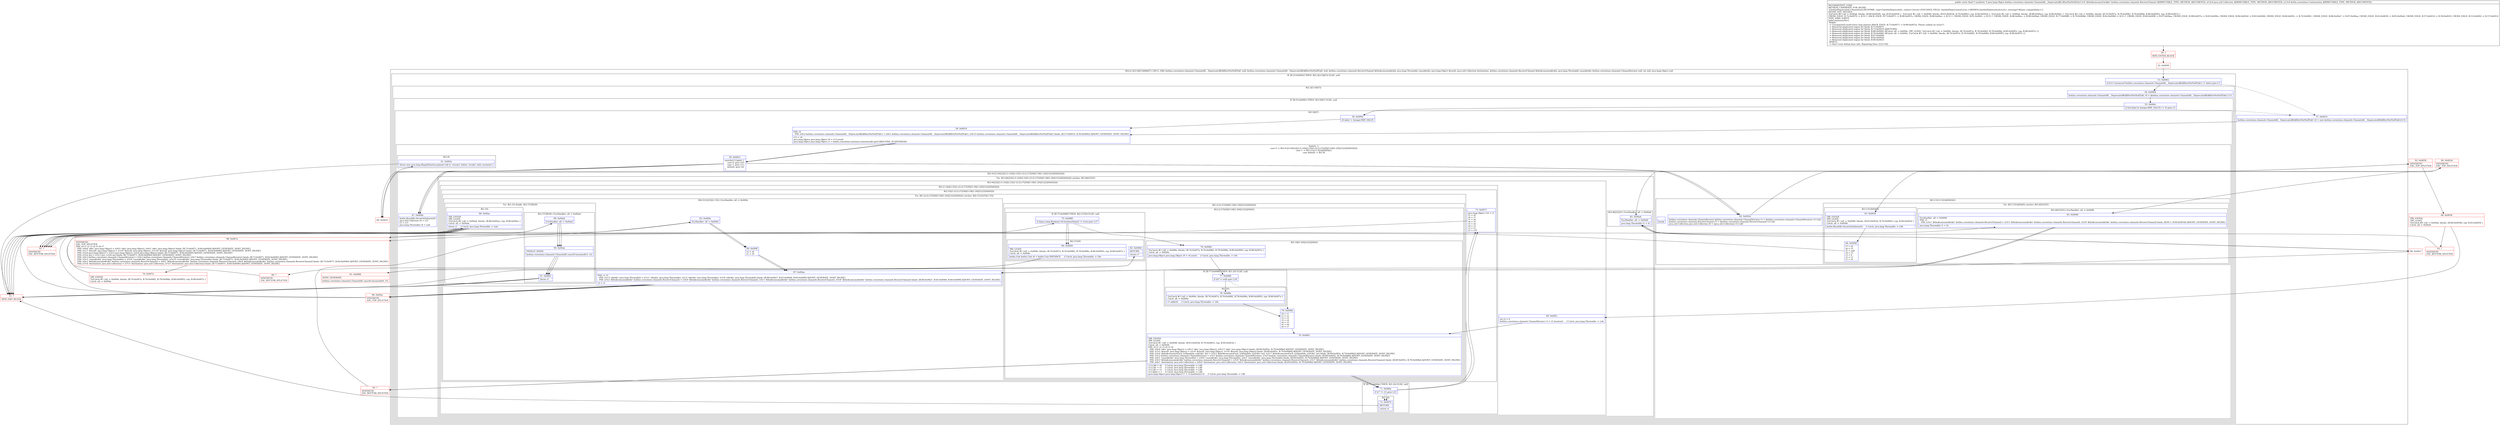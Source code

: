 digraph "CFG forkotlinx.coroutines.channels.ChannelsKt__DeprecatedKt.filterNotNullTo(Lkotlinx\/coroutines\/channels\/ReceiveChannel;Ljava\/util\/Collection;Lkotlin\/coroutines\/Continuation;)Ljava\/lang\/Object;" {
subgraph cluster_Region_1316585898 {
label = "R(4:(2:3|(3:5|6|7))|48|6|7) | DECL_VAR: kotlinx.coroutines.channels.ChannelsKt__DeprecatedKt$filterNotNullTo$1 null, kotlinx.coroutines.channels.ChannelsKt__DeprecatedKt$filterNotNullTo$1 null, kotlinx.coroutines.channels.ReceiveChannel $this$consume$iv$iv, java.lang.Throwable cause$iv$iv, java.lang.Object $result, java.util.Collection destination, kotlinx.coroutines.channels.ReceiveChannel $this$consume$iv$iv, java.lang.Throwable cause$iv$iv, kotlinx.coroutines.channels.ChannelIterator null, int null, java.lang.Object null\l";
node [shape=record,color=blue];
subgraph cluster_IfRegion_1330732410 {
label = "IF [B:53:0x0002] THEN: R(2:3|(3:5|6|7)) ELSE: null";
node [shape=record,color=blue];
Node_53 [shape=record,label="{53\:\ 0x0002|if ((r13 instanceof kotlinx.coroutines.channels.ChannelsKt__DeprecatedKt$filterNotNullTo$1) != false) goto L3\l}"];
subgraph cluster_Region_417554045 {
label = "R(2:3|(3:5|6|7))";
node [shape=record,color=blue];
Node_54 [shape=record,label="{54\:\ 0x0004|kotlinx.coroutines.channels.ChannelsKt__DeprecatedKt$filterNotNullTo$1 r0 = (kotlinx.coroutines.channels.ChannelsKt__DeprecatedKt$filterNotNullTo$1) r13\l}"];
subgraph cluster_IfRegion_656547445 {
label = "IF [B:55:0x000c] THEN: R(3:5|6|7) ELSE: null";
node [shape=record,color=blue];
Node_55 [shape=record,label="{55\:\ 0x000c|if ((r0.label & Integer.MIN_VALUE) != 0) goto L5\l}"];
subgraph cluster_Region_128782124 {
label = "R(3:5|6|7)";
node [shape=record,color=blue];
Node_56 [shape=record,label="{56\:\ 0x000e|r0.label \-= Integer.MIN_VALUE\l}"];
Node_58 [shape=record,label="{58\:\ 0x0019|PHI: r0 \l  PHI: (r0v2 kotlinx.coroutines.channels.ChannelsKt__DeprecatedKt$filterNotNullTo$1) = (r0v1 kotlinx.coroutines.channels.ChannelsKt__DeprecatedKt$filterNotNullTo$1), (r0v15 kotlinx.coroutines.channels.ChannelsKt__DeprecatedKt$filterNotNullTo$1) binds: [B:57:0x0014, B:56:0x000e] A[DONT_GENERATE, DONT_INLINE]\l|r13 = r0\ljava.lang.Object java.lang.Object r0 = r13.result\ljava.lang.Object java.lang.Object r1 = kotlin.coroutines.intrinsics.IntrinsicsKt.getCOROUTINE_SUSPENDED()\l}"];
subgraph cluster_SwitchRegion_924814654 {
label = "Switch: 3
 case 0 -> R(2:41|(3:44|22|(2:(1:24)|(2:25|(1:(2:(2:27|29)|(5:18|(1:20)|21|22|(0)(0))))))))
 case 1 -> R(3:11|(3:13|14|(0)(0))|1)
 case default -> R(1:9)";
node [shape=record,color=blue];
Node_59 [shape=record,label="{59\:\ 0x0022|switch(r13.label) \{\l    case 0: goto L41;\l    case 1: goto L11;\l    default: goto L8;\l\}\l}"];
subgraph cluster_Region_83602765 {
label = "R(2:41|(3:44|22|(2:(1:24)|(2:25|(1:(2:(2:27|29)|(5:18|(1:20)|21|22|(0)(0))))))))";
node [shape=record,color=blue];
Node_67 [shape=record,label="{67\:\ 0x004b|kotlin.ResultKt.throwOnFailure(r0)\ljava.util.Collection r6 = r12\lr5 = r11\ljava.lang.Throwable r4 = null\l}"];
subgraph cluster_TryCatchRegion_219270301 {
label = "Try: R(3:44|22|(2:(1:24)|(2:25|(1:(2:(2:27|29)|(5:18|(1:20)|21|22|(0)(0))))))) catches: R(3:46|33|35)";
node [shape=record,color=blue];
subgraph cluster_Region_896089766 {
label = "R(3:44|22|(2:(1:24)|(2:25|(1:(2:(2:27|29)|(5:18|(1:20)|21|22|(0)(0)))))))";
node [shape=record,color=blue];
Node_69 [shape=record,label="{69\:\ 0x005c|int r2 = 0\lkotlinx.coroutines.channels.ChannelIterator r3 = r5.iterator()     \/\/ Catch: java.lang.Throwable \-\> La6\l}"];
Node_70 [shape=record,label="{70\:\ 0x0061|TRY_ENTER\lTRY_LEAVE\lTryCatch #1 \{all \-\> 0x0048, blocks: (B:63:0x003d, B:70:0x0061), top: B:94:0x003d \}\lCatch: all \-\> 0x0048\lPHI: r0 r1 r2 r3 r4 r5 r6 \l  PHI: (r0v4 'e$iv' java.lang.Object) = (r0v3 'e$iv' java.lang.Object), (r0v13 'e$iv' java.lang.Object) binds: [B:69:0x005c, B:79:0x008d] A[DONT_GENERATE, DONT_INLINE]\l  PHI: (r1v5 '$result' java.lang.Object) = (r1v0 '$result' java.lang.Object), (r1v9 '$result' java.lang.Object) binds: [B:69:0x005c, B:79:0x008d] A[DONT_GENERATE, DONT_INLINE]\l  PHI: (r2v4 '$this$consumeEach_u24lambda_u2d1$iv' int) = (r2v2 '$this$consumeEach_u24lambda_u2d1$iv' int), (r2v7 '$this$consumeEach_u24lambda_u2d1$iv' int) binds: [B:69:0x005c, B:79:0x008d] A[DONT_GENERATE, DONT_INLINE]\l  PHI: (r3v2 kotlinx.coroutines.channels.ChannelIterator) = (r3v1 kotlinx.coroutines.channels.ChannelIterator), (r3v5 kotlinx.coroutines.channels.ChannelIterator) binds: [B:69:0x005c, B:79:0x008d] A[DONT_GENERATE, DONT_INLINE]\l  PHI: (r4v1 'cause$iv$iv' java.lang.Throwable) = (r4v0 'cause$iv$iv' java.lang.Throwable), (r4v5 'cause$iv$iv' java.lang.Throwable) binds: [B:69:0x005c, B:79:0x008d] A[DONT_GENERATE, DONT_INLINE]\l  PHI: (r5v3 '$this$consume$iv$iv' kotlinx.coroutines.channels.ReceiveChannel) = (r5v0 '$this$consume$iv$iv' kotlinx.coroutines.channels.ReceiveChannel), (r5v7 '$this$consume$iv$iv' kotlinx.coroutines.channels.ReceiveChannel) binds: [B:69:0x005c, B:79:0x008d] A[DONT_GENERATE, DONT_INLINE]\l  PHI: (r6v1 'destination' java.util.Collection) = (r6v0 'destination' java.util.Collection), (r6v5 'destination' java.util.Collection) binds: [B:69:0x005c, B:79:0x008d] A[DONT_GENERATE, DONT_INLINE]\l|r13.L$0 = r6     \/\/ Catch: java.lang.Throwable \-\> L48\lr13.L$1 = r5     \/\/ Catch: java.lang.Throwable \-\> L48\lr13.L$2 = r3     \/\/ Catch: java.lang.Throwable \-\> L48\lr13.label = 1     \/\/ Catch: java.lang.Throwable \-\> L48\ljava.lang.Object java.lang.Object r7 = r3.hasNext(r13)     \/\/ Catch: java.lang.Throwable \-\> L48\l}"];
subgraph cluster_Region_834865979 {
label = "R(2:(1:24)|(2:25|(1:(2:(2:27|29)|(5:18|(1:20)|21|22|(0)(0))))))";
node [shape=record,color=blue];
subgraph cluster_IfRegion_2083464437 {
label = "IF [B:71:0x006e] THEN: R(1:24) ELSE: null";
node [shape=record,color=blue];
Node_71 [shape=record,label="{71\:\ 0x006e|if (r7 != r1) goto L25\l}"];
subgraph cluster_Region_1751725264 {
label = "R(1:24)";
node [shape=record,color=blue];
Node_72 [shape=record,label="{72\:\ 0x0070|RETURN\l|return r1\l}"];
}
}
subgraph cluster_Region_1872602096 {
label = "R(2:25|(1:(2:(2:27|29)|(5:18|(1:20)|21|22|(0)(0)))))";
node [shape=record,color=blue];
Node_73 [shape=record,label="{73\:\ 0x0071|java.lang.Object r10 = r1\lr1 = r0\lr0 = r7\lr7 = r6\lr6 = r5\lr5 = r4\lr4 = r3\lr3 = r2\lr2 = r10\l}"];
subgraph cluster_TryCatchRegion_1950100212 {
label = "Try: R(1:(2:(2:27|29)|(5:18|(1:20)|21|22|(0)(0)))) catches: R(4:31|32|33|(1:35))";
node [shape=record,color=blue];
subgraph cluster_Region_1138381744 {
label = "R(1:(2:(2:27|29)|(5:18|(1:20)|21|22|(0)(0))))";
node [shape=record,color=blue];
subgraph cluster_Region_1085020786 {
label = "R(2:(2:27|29)|(5:18|(1:20)|21|22|(0)(0)))";
node [shape=record,color=blue];
subgraph cluster_IfRegion_669499886 {
label = "IF [B:75:0x0080] THEN: R(2:27|29) ELSE: null";
node [shape=record,color=blue];
Node_75 [shape=record,label="{75\:\ 0x0080|if (((java.lang.Boolean) r0).booleanValue() != true) goto L27\l}"];
subgraph cluster_Region_679750200 {
label = "R(2:27|29)";
node [shape=record,color=blue];
Node_80 [shape=record,label="{80\:\ 0x0095|TRY_LEAVE\lTryCatch #3 \{all \-\> 0x009e, blocks: (B:74:0x007a, B:76:0x0082, B:78:0x008a, B:80:0x0095), top: B:98:0x007a \}\lCatch: all \-\> 0x009e\l|kotlin.Unit kotlin.Unit r0 = kotlin.Unit.INSTANCE     \/\/ Catch: java.lang.Throwable \-\> L9e\l}"];
Node_82 [shape=record,label="{82\:\ 0x009d|RETURN\l|return r7\l}"];
}
}
subgraph cluster_Region_939232960 {
label = "R(5:18|(1:20)|21|22|(0)(0))";
node [shape=record,color=blue];
Node_76 [shape=record,label="{76\:\ 0x0082|TryCatch #3 \{all \-\> 0x009e, blocks: (B:74:0x007a, B:76:0x0082, B:78:0x008a, B:80:0x0095), top: B:98:0x007a \}\lCatch: all \-\> 0x009e\l|java.lang.Object java.lang.Object r0 = r4.next()     \/\/ Catch: java.lang.Throwable \-\> L9e\l}"];
subgraph cluster_IfRegion_270664455 {
label = "IF [B:77:0x0088] THEN: R(1:20) ELSE: null";
node [shape=record,color=blue];
Node_77 [shape=record,label="{77\:\ 0x0088|if (r0 != null) goto L20\l}"];
subgraph cluster_Region_2055826463 {
label = "R(1:20)";
node [shape=record,color=blue];
Node_78 [shape=record,label="{78\:\ 0x008a|TryCatch #3 \{all \-\> 0x009e, blocks: (B:74:0x007a, B:76:0x0082, B:78:0x008a, B:80:0x0095), top: B:98:0x007a \}\lCatch: all \-\> 0x009e\l|r7.add(r0)     \/\/ Catch: java.lang.Throwable \-\> L9e\l}"];
}
}
Node_79 [shape=record,label="{79\:\ 0x008d|r0 = r1\lr1 = r2\lr2 = r3\lr3 = r4\lr4 = r5\lr5 = r6\lr6 = r7\l}"];
Node_70 [shape=record,label="{70\:\ 0x0061|TRY_ENTER\lTRY_LEAVE\lTryCatch #1 \{all \-\> 0x0048, blocks: (B:63:0x003d, B:70:0x0061), top: B:94:0x003d \}\lCatch: all \-\> 0x0048\lPHI: r0 r1 r2 r3 r4 r5 r6 \l  PHI: (r0v4 'e$iv' java.lang.Object) = (r0v3 'e$iv' java.lang.Object), (r0v13 'e$iv' java.lang.Object) binds: [B:69:0x005c, B:79:0x008d] A[DONT_GENERATE, DONT_INLINE]\l  PHI: (r1v5 '$result' java.lang.Object) = (r1v0 '$result' java.lang.Object), (r1v9 '$result' java.lang.Object) binds: [B:69:0x005c, B:79:0x008d] A[DONT_GENERATE, DONT_INLINE]\l  PHI: (r2v4 '$this$consumeEach_u24lambda_u2d1$iv' int) = (r2v2 '$this$consumeEach_u24lambda_u2d1$iv' int), (r2v7 '$this$consumeEach_u24lambda_u2d1$iv' int) binds: [B:69:0x005c, B:79:0x008d] A[DONT_GENERATE, DONT_INLINE]\l  PHI: (r3v2 kotlinx.coroutines.channels.ChannelIterator) = (r3v1 kotlinx.coroutines.channels.ChannelIterator), (r3v5 kotlinx.coroutines.channels.ChannelIterator) binds: [B:69:0x005c, B:79:0x008d] A[DONT_GENERATE, DONT_INLINE]\l  PHI: (r4v1 'cause$iv$iv' java.lang.Throwable) = (r4v0 'cause$iv$iv' java.lang.Throwable), (r4v5 'cause$iv$iv' java.lang.Throwable) binds: [B:69:0x005c, B:79:0x008d] A[DONT_GENERATE, DONT_INLINE]\l  PHI: (r5v3 '$this$consume$iv$iv' kotlinx.coroutines.channels.ReceiveChannel) = (r5v0 '$this$consume$iv$iv' kotlinx.coroutines.channels.ReceiveChannel), (r5v7 '$this$consume$iv$iv' kotlinx.coroutines.channels.ReceiveChannel) binds: [B:69:0x005c, B:79:0x008d] A[DONT_GENERATE, DONT_INLINE]\l  PHI: (r6v1 'destination' java.util.Collection) = (r6v0 'destination' java.util.Collection), (r6v5 'destination' java.util.Collection) binds: [B:69:0x005c, B:79:0x008d] A[DONT_GENERATE, DONT_INLINE]\l|r13.L$0 = r6     \/\/ Catch: java.lang.Throwable \-\> L48\lr13.L$1 = r5     \/\/ Catch: java.lang.Throwable \-\> L48\lr13.L$2 = r3     \/\/ Catch: java.lang.Throwable \-\> L48\lr13.label = 1     \/\/ Catch: java.lang.Throwable \-\> L48\ljava.lang.Object java.lang.Object r7 = r3.hasNext(r13)     \/\/ Catch: java.lang.Throwable \-\> L48\l}"];
subgraph cluster_IfRegion_1905811586 {
label = "IF [B:71:0x006e] THEN: R(0) ELSE: R(0)";
node [shape=record,color=blue];
Node_71 [shape=record,label="{71\:\ 0x006e|if (r7 != r1) goto L25\l}"];
subgraph cluster_Region_1772047247 {
label = "R(0)";
node [shape=record,color=blue];
}
subgraph cluster_Region_2095163330 {
label = "R(0)";
node [shape=record,color=blue];
}
}
}
}
}
subgraph cluster_Region_1875362588 {
label = "R(4:31|32|33|(1:35)) | ExcHandler: all \-\> 0x009e\l";
node [shape=record,color=blue];
Node_83 [shape=record,label="{83\:\ 0x009e|ExcHandler: all \-\> 0x009e\l}"];
Node_84 [shape=record,label="{84\:\ 0x009f|r5 = r6\lr1 = r0\l}"];
Node_87 [shape=record,label="{87\:\ 0x00aa|PHI: r1 r5 \l  PHI: (r1v3 'e$iv$iv' java.lang.Throwable) = (r1v1 'e$iv$iv' java.lang.Throwable), (r1v2 'e$iv$iv' java.lang.Throwable), (r1v8 'e$iv$iv' java.lang.Throwable) binds: [B:86:0x00a7, B:65:0x0048, B:84:0x009f] A[DONT_GENERATE, DONT_INLINE]\l  PHI: (r5v2 '$this$consume$iv$iv' kotlinx.coroutines.channels.ReceiveChannel) = (r5v0 '$this$consume$iv$iv' kotlinx.coroutines.channels.ReceiveChannel), (r5v1 '$this$consume$iv$iv' kotlinx.coroutines.channels.ReceiveChannel), (r5v6 '$this$consume$iv$iv' kotlinx.coroutines.channels.ReceiveChannel) binds: [B:86:0x00a7, B:65:0x0048, B:84:0x009f] A[DONT_GENERATE, DONT_INLINE]\l|r2 = r1\l}"];
subgraph cluster_TryCatchRegion_1840725053 {
label = "Try: R(1:35) finally: R(3:37|38|39)";
node [shape=record,color=blue];
subgraph cluster_Region_1298711667 {
label = "R(1:35)";
node [shape=record,color=blue];
Node_88 [shape=record,label="{88\:\ 0x00ac|TRY_ENTER\lTRY_LEAVE\lTryCatch #2 \{all \-\> 0x00ad, blocks: (B:88:0x00ac), top: B:96:0x00ac \}\lCatch: all \-\> 0x00ad\l|throw r1     \/\/ Catch: java.lang.Throwable \-\> Lad\l}"];
}
subgraph cluster_Region_2039138614 {
label = "R(3:37|38|39) | ExcHandler: all \-\> 0x00ad\l";
node [shape=record,color=blue];
Node_89 [shape=record,label="{89\:\ 0x00ad|ExcHandler: all \-\> 0x00ad\l}"];
Node_90 [shape=record,label="{90\:\ 0x00ae|FINALLY_INSNS\l|kotlinx.coroutines.channels.ChannelsKt.cancelConsumed(r5, r2)\l}"];
Node_91 [shape=record,label="{91\:\ 0x00b1|throw r1\l}"];
}
}
}
}
}
}
}
subgraph cluster_Region_1783257757 {
label = "R(3:46|33|35) | ExcHandler: all \-\> 0x00a6\l";
node [shape=record,color=blue];
Node_85 [shape=record,label="{85\:\ 0x00a6|ExcHandler: all \-\> 0x00a6\l|java.lang.Throwable r1 = th\l}"];
Node_87 [shape=record,label="{87\:\ 0x00aa|PHI: r1 r5 \l  PHI: (r1v3 'e$iv$iv' java.lang.Throwable) = (r1v1 'e$iv$iv' java.lang.Throwable), (r1v2 'e$iv$iv' java.lang.Throwable), (r1v8 'e$iv$iv' java.lang.Throwable) binds: [B:86:0x00a7, B:65:0x0048, B:84:0x009f] A[DONT_GENERATE, DONT_INLINE]\l  PHI: (r5v2 '$this$consume$iv$iv' kotlinx.coroutines.channels.ReceiveChannel) = (r5v0 '$this$consume$iv$iv' kotlinx.coroutines.channels.ReceiveChannel), (r5v1 '$this$consume$iv$iv' kotlinx.coroutines.channels.ReceiveChannel), (r5v6 '$this$consume$iv$iv' kotlinx.coroutines.channels.ReceiveChannel) binds: [B:86:0x00a7, B:65:0x0048, B:84:0x009f] A[DONT_GENERATE, DONT_INLINE]\l|r2 = r1\l}"];
Node_88 [shape=record,label="{88\:\ 0x00ac|TRY_ENTER\lTRY_LEAVE\lTryCatch #2 \{all \-\> 0x00ad, blocks: (B:88:0x00ac), top: B:96:0x00ac \}\lCatch: all \-\> 0x00ad\l|throw r1     \/\/ Catch: java.lang.Throwable \-\> Lad\l}"];
}
}
}
subgraph cluster_Region_1488991100 {
label = "R(3:11|(3:13|14|(0)(0))|1)";
node [shape=record,color=blue];
Node_62 [shape=record,label="{62\:\ 0x002d|kotlinx.coroutines.channels.ChannelIterator kotlinx.coroutines.channels.ChannelIterator r3 = (kotlinx.coroutines.channels.ChannelIterator) r13.L$2\lkotlinx.coroutines.channels.ReceiveChannel r5 = (kotlinx.coroutines.channels.ReceiveChannel) r13.L$1\ljava.util.Collection java.util.Collection r6 = (java.util.Collection) r13.L$0\l}"];
subgraph cluster_TryCatchRegion_1580739938 {
label = "Try: R(3:13|14|(0)(0)) catches: R(3:40|33|35)";
node [shape=record,color=blue];
subgraph cluster_Region_1568224637 {
label = "R(3:13|14|(0)(0))";
node [shape=record,color=blue];
Node_63 [shape=record,label="{63\:\ 0x003d|TRY_ENTER\lTRY_LEAVE\lTryCatch #1 \{all \-\> 0x0048, blocks: (B:63:0x003d, B:70:0x0061), top: B:94:0x003d \}\lCatch: all \-\> 0x0048\l|kotlin.ResultKt.throwOnFailure(r0)     \/\/ Catch: java.lang.Throwable \-\> L48\l}"];
Node_64 [shape=record,label="{64\:\ 0x0040|r7 = r6\lr6 = r5\lr5 = null\lr4 = r3\lr3 = 0\lr2 = r1\lr1 = r0\l}"];
subgraph cluster_IfRegion_635921601 {
label = "IF [B:75:0x0080] THEN: R(0) ELSE: R(0)";
node [shape=record,color=blue];
Node_75 [shape=record,label="{75\:\ 0x0080|if (((java.lang.Boolean) r0).booleanValue() != true) goto L27\l}"];
subgraph cluster_Region_798379728 {
label = "R(0)";
node [shape=record,color=blue];
}
subgraph cluster_Region_2064959947 {
label = "R(0)";
node [shape=record,color=blue];
}
}
}
subgraph cluster_Region_1269050544 {
label = "R(3:40|33|35) | ExcHandler: all \-\> 0x0048\l";
node [shape=record,color=blue];
Node_65 [shape=record,label="{65\:\ 0x0048|ExcHandler: all \-\> 0x0048\lPHI: r5 \l  PHI: (r5v1 '$this$consume$iv$iv' kotlinx.coroutines.channels.ReceiveChannel) = (r5v3 '$this$consume$iv$iv' kotlinx.coroutines.channels.ReceiveChannel), (r5v9 '$this$consume$iv$iv' kotlinx.coroutines.channels.ReceiveChannel) binds: [B:95:?, B:94:0x003d] A[DONT_GENERATE, DONT_INLINE]\l|java.lang.Throwable r1 = th\l}"];
Node_87 [shape=record,label="{87\:\ 0x00aa|PHI: r1 r5 \l  PHI: (r1v3 'e$iv$iv' java.lang.Throwable) = (r1v1 'e$iv$iv' java.lang.Throwable), (r1v2 'e$iv$iv' java.lang.Throwable), (r1v8 'e$iv$iv' java.lang.Throwable) binds: [B:86:0x00a7, B:65:0x0048, B:84:0x009f] A[DONT_GENERATE, DONT_INLINE]\l  PHI: (r5v2 '$this$consume$iv$iv' kotlinx.coroutines.channels.ReceiveChannel) = (r5v0 '$this$consume$iv$iv' kotlinx.coroutines.channels.ReceiveChannel), (r5v1 '$this$consume$iv$iv' kotlinx.coroutines.channels.ReceiveChannel), (r5v6 '$this$consume$iv$iv' kotlinx.coroutines.channels.ReceiveChannel) binds: [B:86:0x00a7, B:65:0x0048, B:84:0x009f] A[DONT_GENERATE, DONT_INLINE]\l|r2 = r1\l}"];
Node_88 [shape=record,label="{88\:\ 0x00ac|TRY_ENTER\lTRY_LEAVE\lTryCatch #2 \{all \-\> 0x00ad, blocks: (B:88:0x00ac), top: B:96:0x00ac \}\lCatch: all \-\> 0x00ad\l|throw r1     \/\/ Catch: java.lang.Throwable \-\> Lad\l}"];
}
}
Node_InsnContainer_1892991366 [shape=record,label="{|break\l}"];
}
subgraph cluster_Region_1863885251 {
label = "R(1:9)";
node [shape=record,color=blue];
Node_61 [shape=record,label="{61\:\ 0x002c|throw new java.lang.IllegalStateException(\"call to 'resume' before 'invoke' with coroutine\")\l}"];
}
}
}
}
}
}
Node_57 [shape=record,label="{57\:\ 0x0014|kotlinx.coroutines.channels.ChannelsKt__DeprecatedKt$filterNotNullTo$1 r0 = new kotlinx.coroutines.channels.ChannelsKt__DeprecatedKt$filterNotNullTo$1(r13)\l}"];
Node_58 [shape=record,label="{58\:\ 0x0019|PHI: r0 \l  PHI: (r0v2 kotlinx.coroutines.channels.ChannelsKt__DeprecatedKt$filterNotNullTo$1) = (r0v1 kotlinx.coroutines.channels.ChannelsKt__DeprecatedKt$filterNotNullTo$1), (r0v15 kotlinx.coroutines.channels.ChannelsKt__DeprecatedKt$filterNotNullTo$1) binds: [B:57:0x0014, B:56:0x000e] A[DONT_GENERATE, DONT_INLINE]\l|r13 = r0\ljava.lang.Object java.lang.Object r0 = r13.result\ljava.lang.Object java.lang.Object r1 = kotlin.coroutines.intrinsics.IntrinsicsKt.getCOROUTINE_SUSPENDED()\l}"];
subgraph cluster_SwitchRegion_335356711 {
label = "Switch: 0";
node [shape=record,color=blue];
Node_59 [shape=record,label="{59\:\ 0x0022|switch(r13.label) \{\l    case 0: goto L41;\l    case 1: goto L11;\l    default: goto L8;\l\}\l}"];
}
}
subgraph cluster_Region_1269050544 {
label = "R(3:40|33|35) | ExcHandler: all \-\> 0x0048\l";
node [shape=record,color=blue];
Node_65 [shape=record,label="{65\:\ 0x0048|ExcHandler: all \-\> 0x0048\lPHI: r5 \l  PHI: (r5v1 '$this$consume$iv$iv' kotlinx.coroutines.channels.ReceiveChannel) = (r5v3 '$this$consume$iv$iv' kotlinx.coroutines.channels.ReceiveChannel), (r5v9 '$this$consume$iv$iv' kotlinx.coroutines.channels.ReceiveChannel) binds: [B:95:?, B:94:0x003d] A[DONT_GENERATE, DONT_INLINE]\l|java.lang.Throwable r1 = th\l}"];
Node_87 [shape=record,label="{87\:\ 0x00aa|PHI: r1 r5 \l  PHI: (r1v3 'e$iv$iv' java.lang.Throwable) = (r1v1 'e$iv$iv' java.lang.Throwable), (r1v2 'e$iv$iv' java.lang.Throwable), (r1v8 'e$iv$iv' java.lang.Throwable) binds: [B:86:0x00a7, B:65:0x0048, B:84:0x009f] A[DONT_GENERATE, DONT_INLINE]\l  PHI: (r5v2 '$this$consume$iv$iv' kotlinx.coroutines.channels.ReceiveChannel) = (r5v0 '$this$consume$iv$iv' kotlinx.coroutines.channels.ReceiveChannel), (r5v1 '$this$consume$iv$iv' kotlinx.coroutines.channels.ReceiveChannel), (r5v6 '$this$consume$iv$iv' kotlinx.coroutines.channels.ReceiveChannel) binds: [B:86:0x00a7, B:65:0x0048, B:84:0x009f] A[DONT_GENERATE, DONT_INLINE]\l|r2 = r1\l}"];
Node_88 [shape=record,label="{88\:\ 0x00ac|TRY_ENTER\lTRY_LEAVE\lTryCatch #2 \{all \-\> 0x00ad, blocks: (B:88:0x00ac), top: B:96:0x00ac \}\lCatch: all \-\> 0x00ad\l|throw r1     \/\/ Catch: java.lang.Throwable \-\> Lad\l}"];
}
subgraph cluster_Region_1783257757 {
label = "R(3:46|33|35) | ExcHandler: all \-\> 0x00a6\l";
node [shape=record,color=blue];
Node_85 [shape=record,label="{85\:\ 0x00a6|ExcHandler: all \-\> 0x00a6\l|java.lang.Throwable r1 = th\l}"];
Node_87 [shape=record,label="{87\:\ 0x00aa|PHI: r1 r5 \l  PHI: (r1v3 'e$iv$iv' java.lang.Throwable) = (r1v1 'e$iv$iv' java.lang.Throwable), (r1v2 'e$iv$iv' java.lang.Throwable), (r1v8 'e$iv$iv' java.lang.Throwable) binds: [B:86:0x00a7, B:65:0x0048, B:84:0x009f] A[DONT_GENERATE, DONT_INLINE]\l  PHI: (r5v2 '$this$consume$iv$iv' kotlinx.coroutines.channels.ReceiveChannel) = (r5v0 '$this$consume$iv$iv' kotlinx.coroutines.channels.ReceiveChannel), (r5v1 '$this$consume$iv$iv' kotlinx.coroutines.channels.ReceiveChannel), (r5v6 '$this$consume$iv$iv' kotlinx.coroutines.channels.ReceiveChannel) binds: [B:86:0x00a7, B:65:0x0048, B:84:0x009f] A[DONT_GENERATE, DONT_INLINE]\l|r2 = r1\l}"];
Node_88 [shape=record,label="{88\:\ 0x00ac|TRY_ENTER\lTRY_LEAVE\lTryCatch #2 \{all \-\> 0x00ad, blocks: (B:88:0x00ac), top: B:96:0x00ac \}\lCatch: all \-\> 0x00ad\l|throw r1     \/\/ Catch: java.lang.Throwable \-\> Lad\l}"];
}
subgraph cluster_Region_1875362588 {
label = "R(4:31|32|33|(1:35)) | ExcHandler: all \-\> 0x009e\l";
node [shape=record,color=blue];
Node_83 [shape=record,label="{83\:\ 0x009e|ExcHandler: all \-\> 0x009e\l}"];
Node_84 [shape=record,label="{84\:\ 0x009f|r5 = r6\lr1 = r0\l}"];
Node_87 [shape=record,label="{87\:\ 0x00aa|PHI: r1 r5 \l  PHI: (r1v3 'e$iv$iv' java.lang.Throwable) = (r1v1 'e$iv$iv' java.lang.Throwable), (r1v2 'e$iv$iv' java.lang.Throwable), (r1v8 'e$iv$iv' java.lang.Throwable) binds: [B:86:0x00a7, B:65:0x0048, B:84:0x009f] A[DONT_GENERATE, DONT_INLINE]\l  PHI: (r5v2 '$this$consume$iv$iv' kotlinx.coroutines.channels.ReceiveChannel) = (r5v0 '$this$consume$iv$iv' kotlinx.coroutines.channels.ReceiveChannel), (r5v1 '$this$consume$iv$iv' kotlinx.coroutines.channels.ReceiveChannel), (r5v6 '$this$consume$iv$iv' kotlinx.coroutines.channels.ReceiveChannel) binds: [B:86:0x00a7, B:65:0x0048, B:84:0x009f] A[DONT_GENERATE, DONT_INLINE]\l|r2 = r1\l}"];
subgraph cluster_TryCatchRegion_1840725053 {
label = "Try: R(1:35) finally: R(3:37|38|39)";
node [shape=record,color=blue];
subgraph cluster_Region_1298711667 {
label = "R(1:35)";
node [shape=record,color=blue];
Node_88 [shape=record,label="{88\:\ 0x00ac|TRY_ENTER\lTRY_LEAVE\lTryCatch #2 \{all \-\> 0x00ad, blocks: (B:88:0x00ac), top: B:96:0x00ac \}\lCatch: all \-\> 0x00ad\l|throw r1     \/\/ Catch: java.lang.Throwable \-\> Lad\l}"];
}
subgraph cluster_Region_2039138614 {
label = "R(3:37|38|39) | ExcHandler: all \-\> 0x00ad\l";
node [shape=record,color=blue];
Node_89 [shape=record,label="{89\:\ 0x00ad|ExcHandler: all \-\> 0x00ad\l}"];
Node_90 [shape=record,label="{90\:\ 0x00ae|FINALLY_INSNS\l|kotlinx.coroutines.channels.ChannelsKt.cancelConsumed(r5, r2)\l}"];
Node_91 [shape=record,label="{91\:\ 0x00b1|throw r1\l}"];
}
}
}
subgraph cluster_Region_2039138614 {
label = "R(3:37|38|39) | ExcHandler: all \-\> 0x00ad\l";
node [shape=record,color=blue];
Node_89 [shape=record,label="{89\:\ 0x00ad|ExcHandler: all \-\> 0x00ad\l}"];
Node_90 [shape=record,label="{90\:\ 0x00ae|FINALLY_INSNS\l|kotlinx.coroutines.channels.ChannelsKt.cancelConsumed(r5, r2)\l}"];
Node_91 [shape=record,label="{91\:\ 0x00b1|throw r1\l}"];
}
Node_50 [shape=record,color=red,label="{50\:\ ?|MTH_ENTER_BLOCK\l}"];
Node_52 [shape=record,color=red,label="{52\:\ 0x0000}"];
Node_60 [shape=record,color=red,label="{60\:\ 0x0025}"];
Node_51 [shape=record,color=red,label="{51\:\ ?|MTH_EXIT_BLOCK\l}"];
Node_94 [shape=record,color=red,label="{94\:\ 0x003d|SYNTHETIC\lEXC_TOP_SPLITTER\l}"];
Node_98 [shape=record,color=red,label="{98\:\ 0x007a|SYNTHETIC\lEXC_TOP_SPLITTER\lPHI: r0 r1 r2 r3 r4 r5 r6 r7 \l  PHI: (r0v6 'e$iv' java.lang.Object) = (r0v5 'e$iv' java.lang.Object), (r0v3 'e$iv' java.lang.Object) binds: [B:73:0x0071, B:64:0x0040] A[DONT_GENERATE, DONT_INLINE]\l  PHI: (r1v7 '$result' java.lang.Object) = (r1v6 '$result' java.lang.Object), (r1v10 '$result' java.lang.Object) binds: [B:73:0x0071, B:64:0x0040] A[DONT_GENERATE, DONT_INLINE]\l  PHI: (r2v6 java.lang.Object) = (r2v5 java.lang.Object), (r2v9 java.lang.Object) binds: [B:73:0x0071, B:64:0x0040] A[DONT_GENERATE, DONT_INLINE]\l  PHI: (r3v4 int) = (r3v3 int), (r3v8 int) binds: [B:73:0x0071, B:64:0x0040] A[DONT_GENERATE, DONT_INLINE]\l  PHI: (r4v3 kotlinx.coroutines.channels.ChannelIterator) = (r4v2 kotlinx.coroutines.channels.ChannelIterator), (r4v7 kotlinx.coroutines.channels.ChannelIterator) binds: [B:73:0x0071, B:64:0x0040] A[DONT_GENERATE, DONT_INLINE]\l  PHI: (r5v5 'cause$iv$iv' java.lang.Throwable) = (r5v4 'cause$iv$iv' java.lang.Throwable), (r5v10 'cause$iv$iv' java.lang.Throwable) binds: [B:73:0x0071, B:64:0x0040] A[DONT_GENERATE, DONT_INLINE]\l  PHI: (r6v3 '$this$consume$iv$iv' kotlinx.coroutines.channels.ReceiveChannel) = (r6v2 '$this$consume$iv$iv' kotlinx.coroutines.channels.ReceiveChannel), (r6v8 '$this$consume$iv$iv' kotlinx.coroutines.channels.ReceiveChannel) binds: [B:73:0x0071, B:64:0x0040] A[DONT_GENERATE, DONT_INLINE]\l  PHI: (r7v4 'destination' java.util.Collection) = (r7v3 'destination' java.util.Collection), (r7v5 'destination' java.util.Collection) binds: [B:73:0x0071, B:64:0x0040] A[DONT_GENERATE, DONT_INLINE]\l}"];
Node_74 [shape=record,color=red,label="{74\:\ 0x007a|TRY_ENTER\lTryCatch #3 \{all \-\> 0x009e, blocks: (B:74:0x007a, B:76:0x0082, B:78:0x008a, B:80:0x0095), top: B:98:0x007a \}\lCatch: all \-\> 0x009e\l}"];
Node_95 [shape=record,color=red,label="{95\:\ ?|SYNTHETIC\lEXC_BOTTOM_SPLITTER\l}"];
Node_81 [shape=record,color=red,label="{81\:\ 0x0098|DONT_GENERATE\l|kotlinx.coroutines.channels.ChannelsKt.cancelConsumed(r6, r5)\l}"];
Node_99 [shape=record,color=red,label="{99\:\ ?|SYNTHETIC\lEXC_BOTTOM_SPLITTER\l}"];
Node_96 [shape=record,color=red,label="{96\:\ 0x00ac|SYNTHETIC\lEXC_TOP_SPLITTER\l}"];
Node_97 [shape=record,color=red,label="{97\:\ ?|SYNTHETIC\lEXC_BOTTOM_SPLITTER\l}"];
Node_92 [shape=record,color=red,label="{92\:\ 0x0058|SYNTHETIC\lEXC_TOP_SPLITTER\l}"];
Node_68 [shape=record,color=red,label="{68\:\ 0x0058|TRY_ENTER\lTRY_LEAVE\lTryCatch #0 \{all \-\> 0x00a6, blocks: (B:68:0x0058), top: B:92:0x0058 \}\lCatch: all \-\> 0x00a6\l}"];
Node_93 [shape=record,color=red,label="{93\:\ ?|SYNTHETIC\lEXC_BOTTOM_SPLITTER\l}"];
Node_86 [shape=record,color=red,label="{86\:\ 0x00a7}"];
MethodNode[shape=record,label="{public static final \/* synthetic *\/ java.lang.Object kotlinx.coroutines.channels.ChannelsKt__DeprecatedKt.filterNotNullTo((r11v0 '$this$consumeEach$iv' kotlinx.coroutines.channels.ReceiveChannel A[IMMUTABLE_TYPE, METHOD_ARGUMENT]), (r12v0 java.util.Collection A[IMMUTABLE_TYPE, METHOD_ARGUMENT]), (r13v0 kotlin.coroutines.Continuation A[IMMUTABLE_TYPE, METHOD_ARGUMENT]))  | INCONSISTENT_CODE\lMETHOD_CANDIDATE_FOR_INLINE\l\{Lkotlin\/Deprecated;=Annotation\{RUNTIME, type=Lkotlin\/Deprecated;, values=\{level=\{ENCODED_FIELD: Lkotlin\/DeprecationLevel;\-\>HIDDEN:Lkotlin\/DeprecationLevel;\}, message=Binary compatibility\}\}\}\lINLINE_NOT_NEEDED\lTryCatch #0 \{all \-\> 0x00a6, blocks: (B:68:0x0058), top: B:92:0x0058 \}, TryCatch #1 \{all \-\> 0x0048, blocks: (B:63:0x003d, B:70:0x0061), top: B:94:0x003d \}, TryCatch #2 \{all \-\> 0x00ad, blocks: (B:88:0x00ac), top: B:96:0x00ac \}, TryCatch #3 \{all \-\> 0x009e, blocks: (B:74:0x007a, B:76:0x0082, B:78:0x008a, B:80:0x0095), top: B:98:0x007a \}\lCROSS_EDGE: B:72:0x0070 \-\> B:51:?, BACK_EDGE: B:73:0x0071 \-\> B:98:0x007a, CROSS_EDGE: B:88:0x00ac \-\> B:51:?, CROSS_EDGE: B:91:0x00b1 \-\> B:51:?, CROSS_EDGE: B:96:0x00ac \-\> B:89:0x00ad, CROSS_EDGE: B:77:0x0088 \-\> B:79:0x008d, CROSS_EDGE: B:82:0x009d \-\> B:51:?, CROSS_EDGE: B:84:0x009f \-\> B:87:0x00aa, CROSS_EDGE: B:98:0x007a \-\> B:83:0x009e, CROSS_EDGE: B:94:0x003d \-\> B:65:0x0048, CROSS_EDGE: B:69:0x005c \-\> B:70:0x0061, CROSS_EDGE: B:86:0x00a7 \-\> B:87:0x00aa, CROSS_EDGE: B:92:0x0058 \-\> B:85:0x00a6, CROSS_EDGE: B:57:0x0014 \-\> B:58:0x0019, CROSS_EDGE: B:53:0x0002 \-\> B:57:0x0014\lTYPE_VARS: EMPTY\lJadxCommentsAttr\{\l WARN: \l \-\> Unsupported multi\-entry loop pattern (BACK_EDGE: B:73:0x0071 \-\> B:98:0x007a). Please submit an issue!!!\l \-\> Removed duplicated region for block: B:73:0x0071 \l \-\> Removed duplicated region for block: B:72:0x0070 A[RETURN]\l \-\> Removed duplicated region for block: B:80:0x0095 A[Catch: all \-\> 0x009e, TRY_LEAVE, TryCatch #3 \{all \-\> 0x009e, blocks: (B:74:0x007a, B:76:0x0082, B:78:0x008a, B:80:0x0095), top: B:98:0x007a \}]\l \-\> Removed duplicated region for block: B:76:0x0082 A[Catch: all \-\> 0x009e, TryCatch #3 \{all \-\> 0x009e, blocks: (B:74:0x007a, B:76:0x0082, B:78:0x008a, B:80:0x0095), top: B:98:0x007a \}]\l \-\> Removed duplicated region for block: B:67:0x004b \l \-\> Removed duplicated region for block: B:62:0x002d \l \-\> Removed duplicated region for block: B:60:0x0025 \l DEBUG: \l \-\> Don't trust debug lines info. Repeating lines: [231=4]\}\l}"];
MethodNode -> Node_50;Node_53 -> Node_54;
Node_53 -> Node_57[style=dashed];
Node_54 -> Node_55;
Node_55 -> Node_56;
Node_55 -> Node_57[style=dashed];
Node_56 -> Node_58;
Node_58 -> Node_59;
Node_59 -> Node_60;
Node_59 -> Node_62;
Node_59 -> Node_67;
Node_67 -> Node_92;
Node_69 -> Node_70;
Node_70 -> Node_71;
Node_70 -> Node_95;
Node_71 -> Node_72[style=dashed];
Node_71 -> Node_73;
Node_72 -> Node_51;
Node_73 -> Node_98;
Node_75 -> Node_76[style=dashed];
Node_75 -> Node_80;
Node_80 -> Node_81;
Node_80 -> Node_99;
Node_82 -> Node_51;
Node_76 -> Node_77;
Node_77 -> Node_78;
Node_77 -> Node_79[style=dashed];
Node_78 -> Node_79;
Node_79 -> Node_70;
Node_70 -> Node_71;
Node_70 -> Node_95;
Node_71 -> Node_72[style=dashed];
Node_71 -> Node_73;
Node_83 -> Node_84;
Node_84 -> Node_87;
Node_87 -> Node_96;
Node_88 -> Node_51;
Node_88 -> Node_97;
Node_89 -> Node_90;
Node_90 -> Node_91;
Node_91 -> Node_51;
Node_85 -> Node_86;
Node_87 -> Node_96;
Node_88 -> Node_51;
Node_88 -> Node_97;
Node_62 -> Node_94;
Node_63 -> Node_64;
Node_64 -> Node_98;
Node_75 -> Node_76[style=dashed];
Node_75 -> Node_80;
Node_65 -> Node_87;
Node_87 -> Node_96;
Node_88 -> Node_51;
Node_88 -> Node_97;
Node_61 -> Node_51;
Node_57 -> Node_58;
Node_58 -> Node_59;
Node_59 -> Node_60;
Node_59 -> Node_62;
Node_59 -> Node_67;
Node_65 -> Node_87;
Node_87 -> Node_96;
Node_88 -> Node_51;
Node_88 -> Node_97;
Node_85 -> Node_86;
Node_87 -> Node_96;
Node_88 -> Node_51;
Node_88 -> Node_97;
Node_83 -> Node_84;
Node_84 -> Node_87;
Node_87 -> Node_96;
Node_88 -> Node_51;
Node_88 -> Node_97;
Node_89 -> Node_90;
Node_90 -> Node_91;
Node_91 -> Node_51;
Node_89 -> Node_90;
Node_90 -> Node_91;
Node_91 -> Node_51;
Node_50 -> Node_52;
Node_52 -> Node_53;
Node_60 -> Node_61;
Node_94 -> Node_63;
Node_94 -> Node_65;
Node_98 -> Node_74;
Node_98 -> Node_83;
Node_74 -> Node_75;
Node_95 -> Node_65;
Node_81 -> Node_82;
Node_99 -> Node_83;
Node_96 -> Node_88;
Node_96 -> Node_89;
Node_97 -> Node_89;
Node_92 -> Node_68;
Node_92 -> Node_85;
Node_68 -> Node_69;
Node_68 -> Node_93;
Node_93 -> Node_85;
Node_86 -> Node_87;
}

